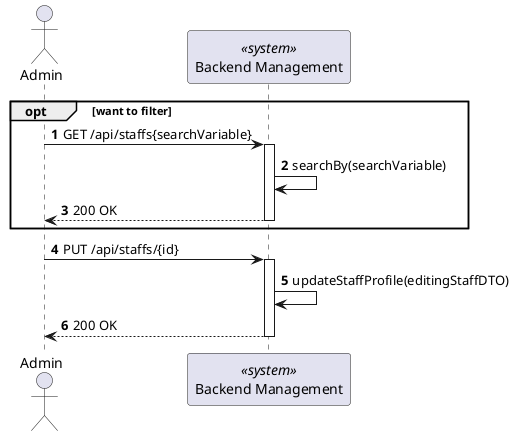 @startuml

autonumber
actor Admin as "Admin"
participant SYS as "Backend Management" <<system>>

opt want to filter
    Admin -> SYS : GET /api/staffs{searchVariable}
    activate SYS

    SYS -> SYS : searchBy(searchVariable)
    Admin <-- SYS : 200 OK
    deactivate SYS
end
Admin-> SYS : PUT /api/staffs/{id}
activate SYS

SYS -> SYS : updateStaffProfile(editingStaffDTO)
Admin <-- SYS : 200 OK
deactivate SYS

@enduml